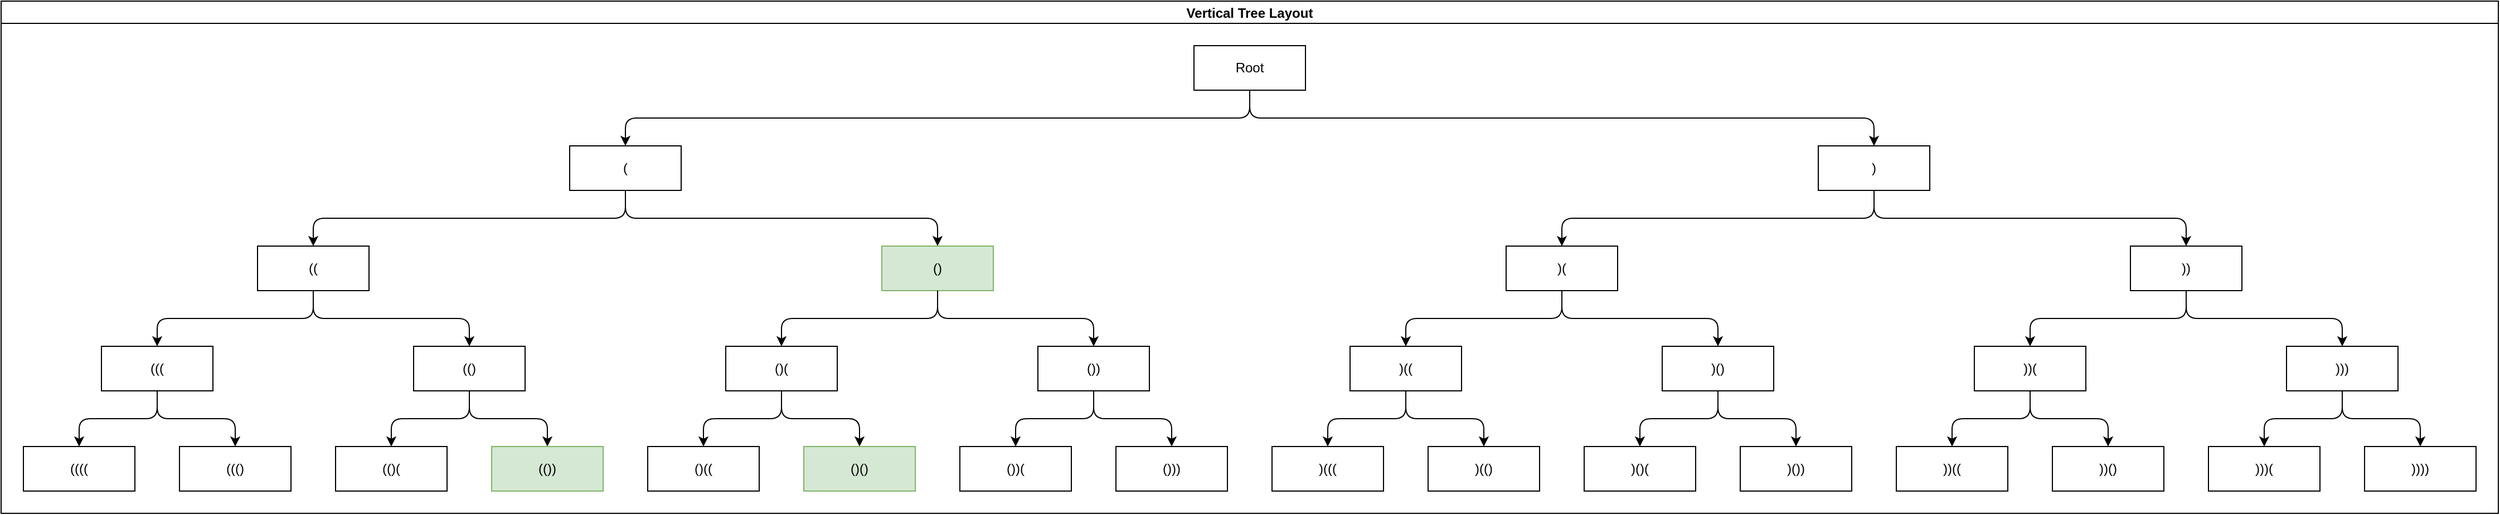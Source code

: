<mxfile version="26.1.1">
  <diagram name="Page-1" id="nJAUH2nR-29Tj1ZS2kcn">
    <mxGraphModel dx="5305" dy="1915" grid="1" gridSize="10" guides="1" tooltips="1" connect="1" arrows="1" fold="1" page="1" pageScale="1" pageWidth="1169" pageHeight="827" math="0" shadow="0">
      <root>
        <mxCell id="0" />
        <mxCell id="1" parent="0" />
        <mxCell id="Sh8WYW3R7UGOPEOma0MA-6" value="Vertical Tree Layout" style="swimlane;startSize=20;horizontal=1;childLayout=treeLayout;horizontalTree=0;sortEdges=1;resizable=1;containerType=tree;fontSize=12;movable=1;rotatable=1;deletable=1;editable=1;locked=0;connectable=1;" parent="1" vertex="1">
          <mxGeometry x="170" y="60" width="2240" height="460" as="geometry" />
        </mxCell>
        <mxCell id="Sh8WYW3R7UGOPEOma0MA-7" value="Root" style="whiteSpace=wrap;html=1;" parent="Sh8WYW3R7UGOPEOma0MA-6" vertex="1">
          <mxGeometry x="1070" y="40" width="100" height="40" as="geometry" />
        </mxCell>
        <mxCell id="Sh8WYW3R7UGOPEOma0MA-8" value="(" style="whiteSpace=wrap;html=1;" parent="Sh8WYW3R7UGOPEOma0MA-6" vertex="1">
          <mxGeometry x="510" y="130" width="100" height="40" as="geometry" />
        </mxCell>
        <mxCell id="Sh8WYW3R7UGOPEOma0MA-9" value="" style="edgeStyle=elbowEdgeStyle;elbow=vertical;html=1;rounded=1;curved=0;sourcePerimeterSpacing=0;targetPerimeterSpacing=0;startSize=6;endSize=6;" parent="Sh8WYW3R7UGOPEOma0MA-6" source="Sh8WYW3R7UGOPEOma0MA-7" target="Sh8WYW3R7UGOPEOma0MA-8" edge="1">
          <mxGeometry relative="1" as="geometry" />
        </mxCell>
        <mxCell id="Sh8WYW3R7UGOPEOma0MA-10" value=")" style="whiteSpace=wrap;html=1;" parent="Sh8WYW3R7UGOPEOma0MA-6" vertex="1">
          <mxGeometry x="1630" y="130" width="100" height="40" as="geometry" />
        </mxCell>
        <mxCell id="Sh8WYW3R7UGOPEOma0MA-11" value="" style="edgeStyle=elbowEdgeStyle;elbow=vertical;html=1;rounded=1;curved=0;sourcePerimeterSpacing=0;targetPerimeterSpacing=0;startSize=6;endSize=6;" parent="Sh8WYW3R7UGOPEOma0MA-6" source="Sh8WYW3R7UGOPEOma0MA-7" target="Sh8WYW3R7UGOPEOma0MA-10" edge="1">
          <mxGeometry relative="1" as="geometry" />
        </mxCell>
        <mxCell id="Sh8WYW3R7UGOPEOma0MA-16" value="" style="edgeStyle=elbowEdgeStyle;elbow=vertical;html=1;rounded=1;curved=0;sourcePerimeterSpacing=0;targetPerimeterSpacing=0;startSize=6;endSize=6;" parent="Sh8WYW3R7UGOPEOma0MA-6" source="Sh8WYW3R7UGOPEOma0MA-8" target="Sh8WYW3R7UGOPEOma0MA-17" edge="1">
          <mxGeometry relative="1" as="geometry">
            <mxPoint x="-127361.25" y="140" as="sourcePoint" />
          </mxGeometry>
        </mxCell>
        <mxCell id="Sh8WYW3R7UGOPEOma0MA-17" value="((" style="whiteSpace=wrap;html=1;" parent="Sh8WYW3R7UGOPEOma0MA-6" vertex="1">
          <mxGeometry x="230" y="220" width="100" height="40" as="geometry" />
        </mxCell>
        <mxCell id="Sh8WYW3R7UGOPEOma0MA-18" value="" style="edgeStyle=elbowEdgeStyle;elbow=vertical;html=1;rounded=1;curved=0;sourcePerimeterSpacing=0;targetPerimeterSpacing=0;startSize=6;endSize=6;" parent="Sh8WYW3R7UGOPEOma0MA-6" source="Sh8WYW3R7UGOPEOma0MA-8" target="Sh8WYW3R7UGOPEOma0MA-19" edge="1">
          <mxGeometry relative="1" as="geometry">
            <mxPoint x="-127431.25" y="230" as="sourcePoint" />
          </mxGeometry>
        </mxCell>
        <mxCell id="Sh8WYW3R7UGOPEOma0MA-19" value="()" style="whiteSpace=wrap;html=1;fillColor=#d5e8d4;strokeColor=#82b366;" parent="Sh8WYW3R7UGOPEOma0MA-6" vertex="1">
          <mxGeometry x="790" y="220" width="100" height="40" as="geometry" />
        </mxCell>
        <mxCell id="Sh8WYW3R7UGOPEOma0MA-20" value="" style="edgeStyle=elbowEdgeStyle;elbow=vertical;html=1;rounded=1;curved=0;sourcePerimeterSpacing=0;targetPerimeterSpacing=0;startSize=6;endSize=6;" parent="Sh8WYW3R7UGOPEOma0MA-6" source="Sh8WYW3R7UGOPEOma0MA-10" target="Sh8WYW3R7UGOPEOma0MA-21" edge="1">
          <mxGeometry relative="1" as="geometry">
            <mxPoint x="-127193.25" y="140" as="sourcePoint" />
          </mxGeometry>
        </mxCell>
        <mxCell id="Sh8WYW3R7UGOPEOma0MA-21" value=")(" style="whiteSpace=wrap;html=1;" parent="Sh8WYW3R7UGOPEOma0MA-6" vertex="1">
          <mxGeometry x="1350" y="220" width="100" height="40" as="geometry" />
        </mxCell>
        <mxCell id="Sh8WYW3R7UGOPEOma0MA-22" value="" style="edgeStyle=elbowEdgeStyle;elbow=vertical;html=1;rounded=1;curved=0;sourcePerimeterSpacing=0;targetPerimeterSpacing=0;startSize=6;endSize=6;" parent="Sh8WYW3R7UGOPEOma0MA-6" source="Sh8WYW3R7UGOPEOma0MA-10" target="Sh8WYW3R7UGOPEOma0MA-23" edge="1">
          <mxGeometry relative="1" as="geometry">
            <mxPoint x="-127088.25" y="230" as="sourcePoint" />
          </mxGeometry>
        </mxCell>
        <mxCell id="Sh8WYW3R7UGOPEOma0MA-23" value="))" style="whiteSpace=wrap;html=1;" parent="Sh8WYW3R7UGOPEOma0MA-6" vertex="1">
          <mxGeometry x="1910" y="220" width="100" height="40" as="geometry" />
        </mxCell>
        <mxCell id="Sh8WYW3R7UGOPEOma0MA-24" value="" style="edgeStyle=elbowEdgeStyle;elbow=vertical;html=1;rounded=1;curved=0;sourcePerimeterSpacing=0;targetPerimeterSpacing=0;startSize=6;endSize=6;" parent="Sh8WYW3R7UGOPEOma0MA-6" source="Sh8WYW3R7UGOPEOma0MA-17" target="Sh8WYW3R7UGOPEOma0MA-25" edge="1">
          <mxGeometry relative="1" as="geometry">
            <mxPoint x="-127123.25" y="230" as="sourcePoint" />
          </mxGeometry>
        </mxCell>
        <mxCell id="Sh8WYW3R7UGOPEOma0MA-25" value="(((" style="whiteSpace=wrap;html=1;" parent="Sh8WYW3R7UGOPEOma0MA-6" vertex="1">
          <mxGeometry x="90" y="310" width="100" height="40" as="geometry" />
        </mxCell>
        <mxCell id="Sh8WYW3R7UGOPEOma0MA-26" value="" style="edgeStyle=elbowEdgeStyle;elbow=vertical;html=1;rounded=1;curved=0;sourcePerimeterSpacing=0;targetPerimeterSpacing=0;startSize=6;endSize=6;" parent="Sh8WYW3R7UGOPEOma0MA-6" source="Sh8WYW3R7UGOPEOma0MA-17" target="Sh8WYW3R7UGOPEOma0MA-27" edge="1">
          <mxGeometry relative="1" as="geometry">
            <mxPoint x="-127193.25" y="320" as="sourcePoint" />
          </mxGeometry>
        </mxCell>
        <mxCell id="Sh8WYW3R7UGOPEOma0MA-27" value="(()" style="whiteSpace=wrap;html=1;" parent="Sh8WYW3R7UGOPEOma0MA-6" vertex="1">
          <mxGeometry x="370" y="310" width="100" height="40" as="geometry" />
        </mxCell>
        <mxCell id="Sh8WYW3R7UGOPEOma0MA-28" value="" style="edgeStyle=elbowEdgeStyle;elbow=vertical;html=1;rounded=1;curved=0;sourcePerimeterSpacing=0;targetPerimeterSpacing=0;startSize=6;endSize=6;" parent="Sh8WYW3R7UGOPEOma0MA-6" source="Sh8WYW3R7UGOPEOma0MA-19" target="Sh8WYW3R7UGOPEOma0MA-29" edge="1">
          <mxGeometry relative="1" as="geometry">
            <mxPoint x="-126815.25" y="230" as="sourcePoint" />
          </mxGeometry>
        </mxCell>
        <mxCell id="Sh8WYW3R7UGOPEOma0MA-29" value="()(" style="whiteSpace=wrap;html=1;" parent="Sh8WYW3R7UGOPEOma0MA-6" vertex="1">
          <mxGeometry x="650" y="310" width="100" height="40" as="geometry" />
        </mxCell>
        <mxCell id="Sh8WYW3R7UGOPEOma0MA-30" value="" style="edgeStyle=elbowEdgeStyle;elbow=vertical;html=1;rounded=1;curved=0;sourcePerimeterSpacing=0;targetPerimeterSpacing=0;startSize=6;endSize=6;" parent="Sh8WYW3R7UGOPEOma0MA-6" source="Sh8WYW3R7UGOPEOma0MA-19" target="Sh8WYW3R7UGOPEOma0MA-31" edge="1">
          <mxGeometry relative="1" as="geometry">
            <mxPoint x="-126713.75" y="320" as="sourcePoint" />
          </mxGeometry>
        </mxCell>
        <mxCell id="Sh8WYW3R7UGOPEOma0MA-31" value="())" style="whiteSpace=wrap;html=1;" parent="Sh8WYW3R7UGOPEOma0MA-6" vertex="1">
          <mxGeometry x="930" y="310" width="100" height="40" as="geometry" />
        </mxCell>
        <mxCell id="Sh8WYW3R7UGOPEOma0MA-32" value="" style="edgeStyle=elbowEdgeStyle;elbow=vertical;html=1;rounded=1;curved=0;sourcePerimeterSpacing=0;targetPerimeterSpacing=0;startSize=6;endSize=6;" parent="Sh8WYW3R7UGOPEOma0MA-6" source="Sh8WYW3R7UGOPEOma0MA-21" target="Sh8WYW3R7UGOPEOma0MA-33" edge="1">
          <mxGeometry relative="1" as="geometry">
            <mxPoint x="-126045.25" y="230" as="sourcePoint" />
          </mxGeometry>
        </mxCell>
        <mxCell id="Sh8WYW3R7UGOPEOma0MA-33" value=")((" style="whiteSpace=wrap;html=1;" parent="Sh8WYW3R7UGOPEOma0MA-6" vertex="1">
          <mxGeometry x="1210" y="310" width="100" height="40" as="geometry" />
        </mxCell>
        <mxCell id="Sh8WYW3R7UGOPEOma0MA-34" value="" style="edgeStyle=elbowEdgeStyle;elbow=vertical;html=1;rounded=1;curved=0;sourcePerimeterSpacing=0;targetPerimeterSpacing=0;startSize=6;endSize=6;" parent="Sh8WYW3R7UGOPEOma0MA-6" source="Sh8WYW3R7UGOPEOma0MA-21" target="Sh8WYW3R7UGOPEOma0MA-35" edge="1">
          <mxGeometry relative="1" as="geometry">
            <mxPoint x="-126108.25" y="320" as="sourcePoint" />
          </mxGeometry>
        </mxCell>
        <mxCell id="Sh8WYW3R7UGOPEOma0MA-35" value=")()" style="whiteSpace=wrap;html=1;" parent="Sh8WYW3R7UGOPEOma0MA-6" vertex="1">
          <mxGeometry x="1490" y="310" width="100" height="40" as="geometry" />
        </mxCell>
        <mxCell id="Sh8WYW3R7UGOPEOma0MA-36" value="" style="edgeStyle=elbowEdgeStyle;elbow=vertical;html=1;rounded=1;curved=0;sourcePerimeterSpacing=0;targetPerimeterSpacing=0;startSize=6;endSize=6;" parent="Sh8WYW3R7UGOPEOma0MA-6" source="Sh8WYW3R7UGOPEOma0MA-23" target="Sh8WYW3R7UGOPEOma0MA-37" edge="1">
          <mxGeometry relative="1" as="geometry">
            <mxPoint x="-125520.25" y="230" as="sourcePoint" />
          </mxGeometry>
        </mxCell>
        <mxCell id="Sh8WYW3R7UGOPEOma0MA-37" value="))(" style="whiteSpace=wrap;html=1;" parent="Sh8WYW3R7UGOPEOma0MA-6" vertex="1">
          <mxGeometry x="1770" y="310" width="100" height="40" as="geometry" />
        </mxCell>
        <mxCell id="Sh8WYW3R7UGOPEOma0MA-38" value="" style="edgeStyle=elbowEdgeStyle;elbow=vertical;html=1;rounded=1;curved=0;sourcePerimeterSpacing=0;targetPerimeterSpacing=0;startSize=6;endSize=6;" parent="Sh8WYW3R7UGOPEOma0MA-6" source="Sh8WYW3R7UGOPEOma0MA-23" target="Sh8WYW3R7UGOPEOma0MA-39" edge="1">
          <mxGeometry relative="1" as="geometry">
            <mxPoint x="-125411.75" y="320" as="sourcePoint" />
          </mxGeometry>
        </mxCell>
        <mxCell id="Sh8WYW3R7UGOPEOma0MA-39" value=")))" style="whiteSpace=wrap;html=1;" parent="Sh8WYW3R7UGOPEOma0MA-6" vertex="1">
          <mxGeometry x="2050" y="310" width="100" height="40" as="geometry" />
        </mxCell>
        <mxCell id="Sh8WYW3R7UGOPEOma0MA-40" value="" style="edgeStyle=elbowEdgeStyle;elbow=vertical;html=1;rounded=1;curved=0;sourcePerimeterSpacing=0;targetPerimeterSpacing=0;startSize=6;endSize=6;" parent="Sh8WYW3R7UGOPEOma0MA-6" source="Sh8WYW3R7UGOPEOma0MA-25" target="Sh8WYW3R7UGOPEOma0MA-41" edge="1">
          <mxGeometry relative="1" as="geometry">
            <mxPoint x="-126199.25" y="320" as="sourcePoint" />
          </mxGeometry>
        </mxCell>
        <mxCell id="Sh8WYW3R7UGOPEOma0MA-41" value="((((" style="whiteSpace=wrap;html=1;" parent="Sh8WYW3R7UGOPEOma0MA-6" vertex="1">
          <mxGeometry x="20" y="400" width="100" height="40" as="geometry" />
        </mxCell>
        <mxCell id="Sh8WYW3R7UGOPEOma0MA-42" value="" style="edgeStyle=elbowEdgeStyle;elbow=vertical;html=1;rounded=1;curved=0;sourcePerimeterSpacing=0;targetPerimeterSpacing=0;startSize=6;endSize=6;" parent="Sh8WYW3R7UGOPEOma0MA-6" source="Sh8WYW3R7UGOPEOma0MA-25" target="Sh8WYW3R7UGOPEOma0MA-43" edge="1">
          <mxGeometry relative="1" as="geometry">
            <mxPoint x="-126269.25" y="410" as="sourcePoint" />
          </mxGeometry>
        </mxCell>
        <mxCell id="Sh8WYW3R7UGOPEOma0MA-43" value="((()" style="whiteSpace=wrap;html=1;" parent="Sh8WYW3R7UGOPEOma0MA-6" vertex="1">
          <mxGeometry x="160" y="400" width="100" height="40" as="geometry" />
        </mxCell>
        <mxCell id="Sh8WYW3R7UGOPEOma0MA-44" value="" style="edgeStyle=elbowEdgeStyle;elbow=vertical;html=1;rounded=1;curved=0;sourcePerimeterSpacing=0;targetPerimeterSpacing=0;startSize=6;endSize=6;" parent="Sh8WYW3R7UGOPEOma0MA-6" source="Sh8WYW3R7UGOPEOma0MA-27" target="Sh8WYW3R7UGOPEOma0MA-45" edge="1">
          <mxGeometry relative="1" as="geometry">
            <mxPoint x="-125611.25" y="320" as="sourcePoint" />
          </mxGeometry>
        </mxCell>
        <mxCell id="Sh8WYW3R7UGOPEOma0MA-45" value="(()(" style="whiteSpace=wrap;html=1;" parent="Sh8WYW3R7UGOPEOma0MA-6" vertex="1">
          <mxGeometry x="300" y="400" width="100" height="40" as="geometry" />
        </mxCell>
        <mxCell id="Sh8WYW3R7UGOPEOma0MA-46" value="" style="edgeStyle=elbowEdgeStyle;elbow=vertical;html=1;rounded=1;curved=0;sourcePerimeterSpacing=0;targetPerimeterSpacing=0;startSize=6;endSize=6;" parent="Sh8WYW3R7UGOPEOma0MA-6" source="Sh8WYW3R7UGOPEOma0MA-27" target="Sh8WYW3R7UGOPEOma0MA-47" edge="1">
          <mxGeometry relative="1" as="geometry">
            <mxPoint x="-125511.5" y="410" as="sourcePoint" />
          </mxGeometry>
        </mxCell>
        <mxCell id="Sh8WYW3R7UGOPEOma0MA-47" value="(())" style="whiteSpace=wrap;html=1;fillColor=#d5e8d4;strokeColor=#82b366;" parent="Sh8WYW3R7UGOPEOma0MA-6" vertex="1">
          <mxGeometry x="440" y="400" width="100" height="40" as="geometry" />
        </mxCell>
        <mxCell id="Sh8WYW3R7UGOPEOma0MA-48" value="" style="edgeStyle=elbowEdgeStyle;elbow=vertical;html=1;rounded=1;curved=0;sourcePerimeterSpacing=0;targetPerimeterSpacing=0;startSize=6;endSize=6;" parent="Sh8WYW3R7UGOPEOma0MA-6" source="Sh8WYW3R7UGOPEOma0MA-29" target="Sh8WYW3R7UGOPEOma0MA-49" edge="1">
          <mxGeometry relative="1" as="geometry">
            <mxPoint x="-124554.25" y="320" as="sourcePoint" />
          </mxGeometry>
        </mxCell>
        <mxCell id="Sh8WYW3R7UGOPEOma0MA-49" value="()((" style="whiteSpace=wrap;html=1;" parent="Sh8WYW3R7UGOPEOma0MA-6" vertex="1">
          <mxGeometry x="580" y="400" width="100" height="40" as="geometry" />
        </mxCell>
        <mxCell id="Sh8WYW3R7UGOPEOma0MA-50" value="" style="edgeStyle=elbowEdgeStyle;elbow=vertical;html=1;rounded=1;curved=0;sourcePerimeterSpacing=0;targetPerimeterSpacing=0;startSize=6;endSize=6;" parent="Sh8WYW3R7UGOPEOma0MA-6" source="Sh8WYW3R7UGOPEOma0MA-29" target="Sh8WYW3R7UGOPEOma0MA-51" edge="1">
          <mxGeometry relative="1" as="geometry">
            <mxPoint x="-124620.75" y="410" as="sourcePoint" />
          </mxGeometry>
        </mxCell>
        <mxCell id="Sh8WYW3R7UGOPEOma0MA-51" value="()()" style="whiteSpace=wrap;html=1;fillColor=#d5e8d4;strokeColor=#82b366;" parent="Sh8WYW3R7UGOPEOma0MA-6" vertex="1">
          <mxGeometry x="720" y="400" width="100" height="40" as="geometry" />
        </mxCell>
        <mxCell id="Sh8WYW3R7UGOPEOma0MA-52" value="" style="edgeStyle=elbowEdgeStyle;elbow=vertical;html=1;rounded=1;curved=0;sourcePerimeterSpacing=0;targetPerimeterSpacing=0;startSize=6;endSize=6;" parent="Sh8WYW3R7UGOPEOma0MA-6" source="Sh8WYW3R7UGOPEOma0MA-31" target="Sh8WYW3R7UGOPEOma0MA-53" edge="1">
          <mxGeometry relative="1" as="geometry">
            <mxPoint x="-123717.75" y="320" as="sourcePoint" />
          </mxGeometry>
        </mxCell>
        <mxCell id="Sh8WYW3R7UGOPEOma0MA-53" value="())(" style="whiteSpace=wrap;html=1;" parent="Sh8WYW3R7UGOPEOma0MA-6" vertex="1">
          <mxGeometry x="860" y="400" width="100" height="40" as="geometry" />
        </mxCell>
        <mxCell id="Sh8WYW3R7UGOPEOma0MA-54" value="" style="edgeStyle=elbowEdgeStyle;elbow=vertical;html=1;rounded=1;curved=0;sourcePerimeterSpacing=0;targetPerimeterSpacing=0;startSize=6;endSize=6;" parent="Sh8WYW3R7UGOPEOma0MA-6" source="Sh8WYW3R7UGOPEOma0MA-31" target="Sh8WYW3R7UGOPEOma0MA-55" edge="1">
          <mxGeometry relative="1" as="geometry">
            <mxPoint x="-123614.5" y="410" as="sourcePoint" />
          </mxGeometry>
        </mxCell>
        <mxCell id="Sh8WYW3R7UGOPEOma0MA-55" value="()))" style="whiteSpace=wrap;html=1;" parent="Sh8WYW3R7UGOPEOma0MA-6" vertex="1">
          <mxGeometry x="1000" y="400" width="100" height="40" as="geometry" />
        </mxCell>
        <mxCell id="Sh8WYW3R7UGOPEOma0MA-56" value="" style="edgeStyle=elbowEdgeStyle;elbow=vertical;html=1;rounded=1;curved=0;sourcePerimeterSpacing=0;targetPerimeterSpacing=0;startSize=6;endSize=6;" parent="Sh8WYW3R7UGOPEOma0MA-6" source="Sh8WYW3R7UGOPEOma0MA-33" target="Sh8WYW3R7UGOPEOma0MA-57" edge="1">
          <mxGeometry relative="1" as="geometry">
            <mxPoint x="-122447.25" y="320" as="sourcePoint" />
          </mxGeometry>
        </mxCell>
        <mxCell id="Sh8WYW3R7UGOPEOma0MA-57" value=")(((" style="whiteSpace=wrap;html=1;" parent="Sh8WYW3R7UGOPEOma0MA-6" vertex="1">
          <mxGeometry x="1140" y="400" width="100" height="40" as="geometry" />
        </mxCell>
        <mxCell id="Sh8WYW3R7UGOPEOma0MA-58" value="" style="edgeStyle=elbowEdgeStyle;elbow=vertical;html=1;rounded=1;curved=0;sourcePerimeterSpacing=0;targetPerimeterSpacing=0;startSize=6;endSize=6;" parent="Sh8WYW3R7UGOPEOma0MA-6" source="Sh8WYW3R7UGOPEOma0MA-33" target="Sh8WYW3R7UGOPEOma0MA-59" edge="1">
          <mxGeometry relative="1" as="geometry">
            <mxPoint x="-122510.25" y="410" as="sourcePoint" />
          </mxGeometry>
        </mxCell>
        <mxCell id="Sh8WYW3R7UGOPEOma0MA-59" value=")(()" style="whiteSpace=wrap;html=1;" parent="Sh8WYW3R7UGOPEOma0MA-6" vertex="1">
          <mxGeometry x="1280" y="400" width="100" height="40" as="geometry" />
        </mxCell>
        <mxCell id="Sh8WYW3R7UGOPEOma0MA-60" value="" style="edgeStyle=elbowEdgeStyle;elbow=vertical;html=1;rounded=1;curved=0;sourcePerimeterSpacing=0;targetPerimeterSpacing=0;startSize=6;endSize=6;" parent="Sh8WYW3R7UGOPEOma0MA-6" source="Sh8WYW3R7UGOPEOma0MA-35" target="Sh8WYW3R7UGOPEOma0MA-61" edge="1">
          <mxGeometry relative="1" as="geometry">
            <mxPoint x="-121432.25" y="320" as="sourcePoint" />
          </mxGeometry>
        </mxCell>
        <mxCell id="Sh8WYW3R7UGOPEOma0MA-61" value=")()(" style="whiteSpace=wrap;html=1;" parent="Sh8WYW3R7UGOPEOma0MA-6" vertex="1">
          <mxGeometry x="1420" y="400" width="100" height="40" as="geometry" />
        </mxCell>
        <mxCell id="Sh8WYW3R7UGOPEOma0MA-62" value="" style="edgeStyle=elbowEdgeStyle;elbow=vertical;html=1;rounded=1;curved=0;sourcePerimeterSpacing=0;targetPerimeterSpacing=0;startSize=6;endSize=6;" parent="Sh8WYW3R7UGOPEOma0MA-6" source="Sh8WYW3R7UGOPEOma0MA-35" target="Sh8WYW3R7UGOPEOma0MA-63" edge="1">
          <mxGeometry relative="1" as="geometry">
            <mxPoint x="-121325.5" y="410" as="sourcePoint" />
          </mxGeometry>
        </mxCell>
        <mxCell id="Sh8WYW3R7UGOPEOma0MA-63" value=")())" style="whiteSpace=wrap;html=1;" parent="Sh8WYW3R7UGOPEOma0MA-6" vertex="1">
          <mxGeometry x="1560" y="400" width="100" height="40" as="geometry" />
        </mxCell>
        <mxCell id="Sh8WYW3R7UGOPEOma0MA-64" value="" style="edgeStyle=elbowEdgeStyle;elbow=vertical;html=1;rounded=1;curved=0;sourcePerimeterSpacing=0;targetPerimeterSpacing=0;startSize=6;endSize=6;" parent="Sh8WYW3R7UGOPEOma0MA-6" source="Sh8WYW3R7UGOPEOma0MA-37" target="Sh8WYW3R7UGOPEOma0MA-65" edge="1">
          <mxGeometry relative="1" as="geometry">
            <mxPoint x="-120018.25" y="320" as="sourcePoint" />
          </mxGeometry>
        </mxCell>
        <mxCell id="Sh8WYW3R7UGOPEOma0MA-65" value="))((" style="whiteSpace=wrap;html=1;" parent="Sh8WYW3R7UGOPEOma0MA-6" vertex="1">
          <mxGeometry x="1700" y="400" width="100" height="40" as="geometry" />
        </mxCell>
        <mxCell id="Sh8WYW3R7UGOPEOma0MA-66" value="" style="edgeStyle=elbowEdgeStyle;elbow=vertical;html=1;rounded=1;curved=0;sourcePerimeterSpacing=0;targetPerimeterSpacing=0;startSize=6;endSize=6;" parent="Sh8WYW3R7UGOPEOma0MA-6" source="Sh8WYW3R7UGOPEOma0MA-37" target="Sh8WYW3R7UGOPEOma0MA-67" edge="1">
          <mxGeometry relative="1" as="geometry">
            <mxPoint x="-120077.75" y="410" as="sourcePoint" />
          </mxGeometry>
        </mxCell>
        <mxCell id="Sh8WYW3R7UGOPEOma0MA-67" value="))()" style="whiteSpace=wrap;html=1;" parent="Sh8WYW3R7UGOPEOma0MA-6" vertex="1">
          <mxGeometry x="1840" y="400" width="100" height="40" as="geometry" />
        </mxCell>
        <mxCell id="Sh8WYW3R7UGOPEOma0MA-68" value="" style="edgeStyle=elbowEdgeStyle;elbow=vertical;html=1;rounded=1;curved=0;sourcePerimeterSpacing=0;targetPerimeterSpacing=0;startSize=6;endSize=6;" parent="Sh8WYW3R7UGOPEOma0MA-6" source="Sh8WYW3R7UGOPEOma0MA-39" target="Sh8WYW3R7UGOPEOma0MA-69" edge="1">
          <mxGeometry relative="1" as="geometry">
            <mxPoint x="-118894.75" y="320" as="sourcePoint" />
          </mxGeometry>
        </mxCell>
        <mxCell id="Sh8WYW3R7UGOPEOma0MA-69" value=")))(" style="whiteSpace=wrap;html=1;" parent="Sh8WYW3R7UGOPEOma0MA-6" vertex="1">
          <mxGeometry x="1980" y="400" width="100" height="40" as="geometry" />
        </mxCell>
        <mxCell id="Sh8WYW3R7UGOPEOma0MA-70" value="" style="edgeStyle=elbowEdgeStyle;elbow=vertical;html=1;rounded=1;curved=0;sourcePerimeterSpacing=0;targetPerimeterSpacing=0;startSize=6;endSize=6;" parent="Sh8WYW3R7UGOPEOma0MA-6" source="Sh8WYW3R7UGOPEOma0MA-39" target="Sh8WYW3R7UGOPEOma0MA-71" edge="1">
          <mxGeometry relative="1" as="geometry">
            <mxPoint x="-118784.5" y="410" as="sourcePoint" />
          </mxGeometry>
        </mxCell>
        <mxCell id="Sh8WYW3R7UGOPEOma0MA-71" value="))))" style="whiteSpace=wrap;html=1;" parent="Sh8WYW3R7UGOPEOma0MA-6" vertex="1">
          <mxGeometry x="2120" y="400" width="100" height="40" as="geometry" />
        </mxCell>
      </root>
    </mxGraphModel>
  </diagram>
</mxfile>
